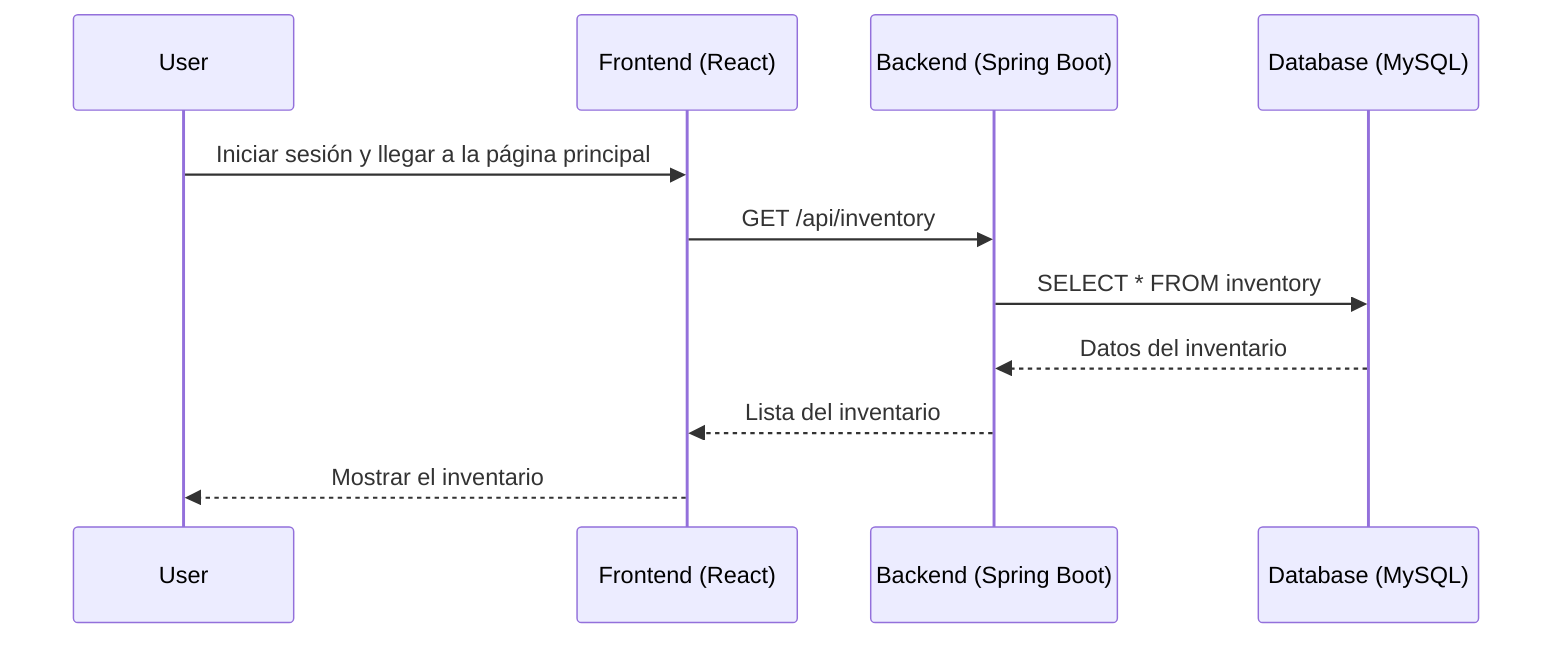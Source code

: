 sequenceDiagram
    participant U as User
    participant F as Frontend (React)
    participant B as Backend (Spring Boot)
    participant D as Database (MySQL)

    U->>F: Iniciar sesión y llegar a la página principal
    F->>B: GET /api/inventory
    B->>D: SELECT * FROM inventory
    D-->>B: Datos del inventario
    B-->>F: Lista del inventario
    F-->>U: Mostrar el inventario